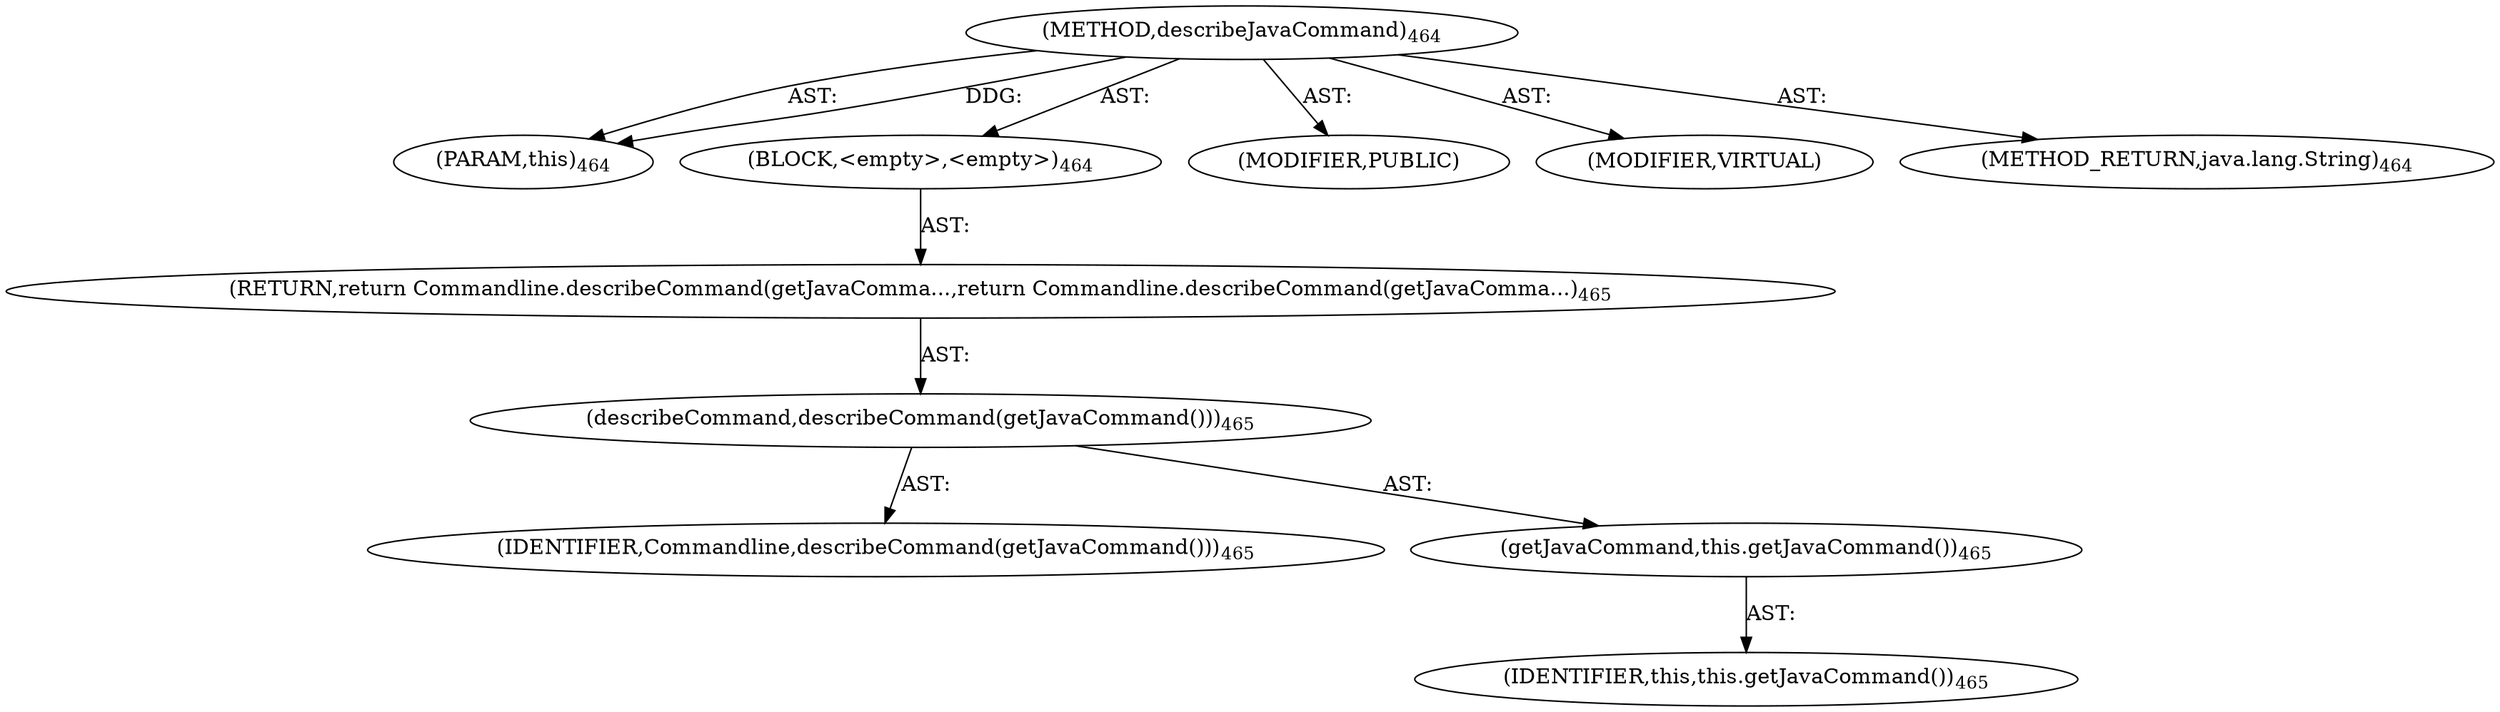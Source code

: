 digraph "describeJavaCommand" {  
"111669149726" [label = <(METHOD,describeJavaCommand)<SUB>464</SUB>> ]
"115964117002" [label = <(PARAM,this)<SUB>464</SUB>> ]
"25769803832" [label = <(BLOCK,&lt;empty&gt;,&lt;empty&gt;)<SUB>464</SUB>> ]
"146028888083" [label = <(RETURN,return Commandline.describeCommand(getJavaComma...,return Commandline.describeCommand(getJavaComma...)<SUB>465</SUB>> ]
"30064771304" [label = <(describeCommand,describeCommand(getJavaCommand()))<SUB>465</SUB>> ]
"68719476920" [label = <(IDENTIFIER,Commandline,describeCommand(getJavaCommand()))<SUB>465</SUB>> ]
"30064771305" [label = <(getJavaCommand,this.getJavaCommand())<SUB>465</SUB>> ]
"68719476751" [label = <(IDENTIFIER,this,this.getJavaCommand())<SUB>465</SUB>> ]
"133143986247" [label = <(MODIFIER,PUBLIC)> ]
"133143986248" [label = <(MODIFIER,VIRTUAL)> ]
"128849018910" [label = <(METHOD_RETURN,java.lang.String)<SUB>464</SUB>> ]
  "111669149726" -> "115964117002"  [ label = "AST: "] 
  "111669149726" -> "25769803832"  [ label = "AST: "] 
  "111669149726" -> "133143986247"  [ label = "AST: "] 
  "111669149726" -> "133143986248"  [ label = "AST: "] 
  "111669149726" -> "128849018910"  [ label = "AST: "] 
  "25769803832" -> "146028888083"  [ label = "AST: "] 
  "146028888083" -> "30064771304"  [ label = "AST: "] 
  "30064771304" -> "68719476920"  [ label = "AST: "] 
  "30064771304" -> "30064771305"  [ label = "AST: "] 
  "30064771305" -> "68719476751"  [ label = "AST: "] 
  "111669149726" -> "115964117002"  [ label = "DDG: "] 
}
